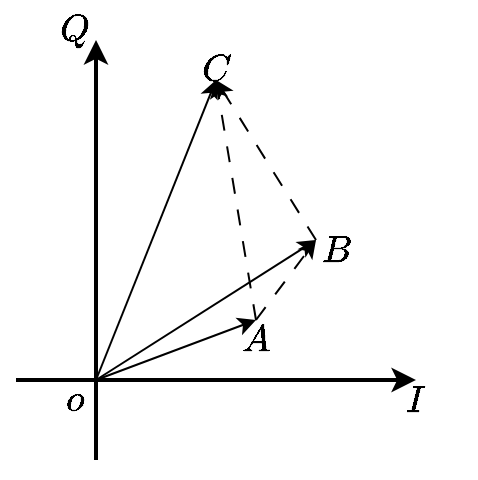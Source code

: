 <mxfile version="28.0.7">
  <diagram name="第 1 页" id="dQ3PVyr9hP2LvnTy9o56">
    <mxGraphModel dx="1141" dy="620" grid="1" gridSize="10" guides="1" tooltips="1" connect="1" arrows="1" fold="1" page="1" pageScale="1" pageWidth="827" pageHeight="1169" math="1" shadow="0">
      <root>
        <mxCell id="0" />
        <mxCell id="1" parent="0" />
        <mxCell id="3VNo9ssCTIXEBzHkCczm-1" value="" style="endArrow=classic;html=1;rounded=0;strokeWidth=2;" parent="1" edge="1">
          <mxGeometry width="50" height="50" relative="1" as="geometry">
            <mxPoint x="240" y="440" as="sourcePoint" />
            <mxPoint x="440" y="440" as="targetPoint" />
          </mxGeometry>
        </mxCell>
        <mxCell id="3VNo9ssCTIXEBzHkCczm-2" value="" style="endArrow=classic;html=1;rounded=0;strokeWidth=2;" parent="1" edge="1">
          <mxGeometry width="50" height="50" relative="1" as="geometry">
            <mxPoint x="280" y="480" as="sourcePoint" />
            <mxPoint x="280" y="270" as="targetPoint" />
          </mxGeometry>
        </mxCell>
        <mxCell id="3VNo9ssCTIXEBzHkCczm-3" value="" style="endArrow=classic;html=1;rounded=0;entryX=0.5;entryY=0.667;entryDx=0;entryDy=0;entryPerimeter=0;" parent="1" edge="1" target="3VNo9ssCTIXEBzHkCczm-9">
          <mxGeometry width="50" height="50" relative="1" as="geometry">
            <mxPoint x="280" y="440" as="sourcePoint" />
            <mxPoint x="380" y="270" as="targetPoint" />
          </mxGeometry>
        </mxCell>
        <mxCell id="3VNo9ssCTIXEBzHkCczm-4" value="" style="endArrow=classic;html=1;rounded=0;" parent="1" edge="1">
          <mxGeometry width="50" height="50" relative="1" as="geometry">
            <mxPoint x="280" y="440" as="sourcePoint" />
            <mxPoint x="360" y="410" as="targetPoint" />
          </mxGeometry>
        </mxCell>
        <mxCell id="3VNo9ssCTIXEBzHkCczm-5" value="" style="endArrow=classic;html=1;rounded=0;dashed=1;dashPattern=8 8;entryX=0.5;entryY=0.667;entryDx=0;entryDy=0;entryPerimeter=0;" parent="1" edge="1" target="3VNo9ssCTIXEBzHkCczm-9">
          <mxGeometry width="50" height="50" relative="1" as="geometry">
            <mxPoint x="360" y="410" as="sourcePoint" />
            <mxPoint x="440" y="280" as="targetPoint" />
          </mxGeometry>
        </mxCell>
        <mxCell id="3VNo9ssCTIXEBzHkCczm-7" value="&lt;font style=&quot;font-size: 16px;&quot;&gt;\[o\]&lt;/font&gt;" style="text;html=1;align=center;verticalAlign=middle;whiteSpace=wrap;rounded=0;" parent="1" vertex="1">
          <mxGeometry x="240" y="435" width="60" height="30" as="geometry" />
        </mxCell>
        <mxCell id="3VNo9ssCTIXEBzHkCczm-8" value="&lt;font style=&quot;font-size: 16px;&quot;&gt;\[A\]&lt;/font&gt;" style="text;html=1;align=center;verticalAlign=middle;whiteSpace=wrap;rounded=0;" parent="1" vertex="1">
          <mxGeometry x="330" y="405" width="60" height="30" as="geometry" />
        </mxCell>
        <mxCell id="3VNo9ssCTIXEBzHkCczm-9" value="&lt;font style=&quot;font-size: 16px;&quot;&gt;\[C\]&lt;/font&gt;" style="text;html=1;align=center;verticalAlign=middle;whiteSpace=wrap;rounded=0;" parent="1" vertex="1">
          <mxGeometry x="310" y="270" width="60" height="30" as="geometry" />
        </mxCell>
        <mxCell id="3VNo9ssCTIXEBzHkCczm-10" value="&lt;font style=&quot;font-size: 16px;&quot;&gt;\[I\]&lt;/font&gt;" style="text;html=1;align=center;verticalAlign=middle;whiteSpace=wrap;rounded=0;" parent="1" vertex="1">
          <mxGeometry x="410" y="435" width="60" height="30" as="geometry" />
        </mxCell>
        <mxCell id="3VNo9ssCTIXEBzHkCczm-11" value="&lt;font style=&quot;font-size: 16px;&quot;&gt;\[Q\]&lt;/font&gt;" style="text;html=1;align=center;verticalAlign=middle;whiteSpace=wrap;rounded=0;" parent="1" vertex="1">
          <mxGeometry x="240" y="250" width="60" height="30" as="geometry" />
        </mxCell>
        <mxCell id="ErhWI1c0VmUu2In4zWGr-2" value="" style="endArrow=classic;html=1;rounded=0;" edge="1" parent="1">
          <mxGeometry width="50" height="50" relative="1" as="geometry">
            <mxPoint x="280" y="440" as="sourcePoint" />
            <mxPoint x="390" y="370" as="targetPoint" />
          </mxGeometry>
        </mxCell>
        <mxCell id="ErhWI1c0VmUu2In4zWGr-3" value="&lt;font style=&quot;font-size: 16px;&quot;&gt;\[B\]&lt;/font&gt;" style="text;html=1;align=center;verticalAlign=middle;whiteSpace=wrap;rounded=0;" vertex="1" parent="1">
          <mxGeometry x="370" y="360" width="60" height="30" as="geometry" />
        </mxCell>
        <mxCell id="ErhWI1c0VmUu2In4zWGr-4" value="" style="endArrow=classic;html=1;rounded=0;dashed=1;dashPattern=8 8;entryX=0.5;entryY=0.667;entryDx=0;entryDy=0;entryPerimeter=0;" edge="1" parent="1" target="3VNo9ssCTIXEBzHkCczm-9">
          <mxGeometry width="50" height="50" relative="1" as="geometry">
            <mxPoint x="390" y="370" as="sourcePoint" />
            <mxPoint x="444" y="310" as="targetPoint" />
          </mxGeometry>
        </mxCell>
        <mxCell id="ErhWI1c0VmUu2In4zWGr-6" value="" style="endArrow=classic;html=1;rounded=0;dashed=1;dashPattern=8 8;exitX=0.5;exitY=0.167;exitDx=0;exitDy=0;exitPerimeter=0;" edge="1" parent="1" source="3VNo9ssCTIXEBzHkCczm-8">
          <mxGeometry width="50" height="50" relative="1" as="geometry">
            <mxPoint x="400" y="510" as="sourcePoint" />
            <mxPoint x="390" y="370" as="targetPoint" />
          </mxGeometry>
        </mxCell>
      </root>
    </mxGraphModel>
  </diagram>
</mxfile>
